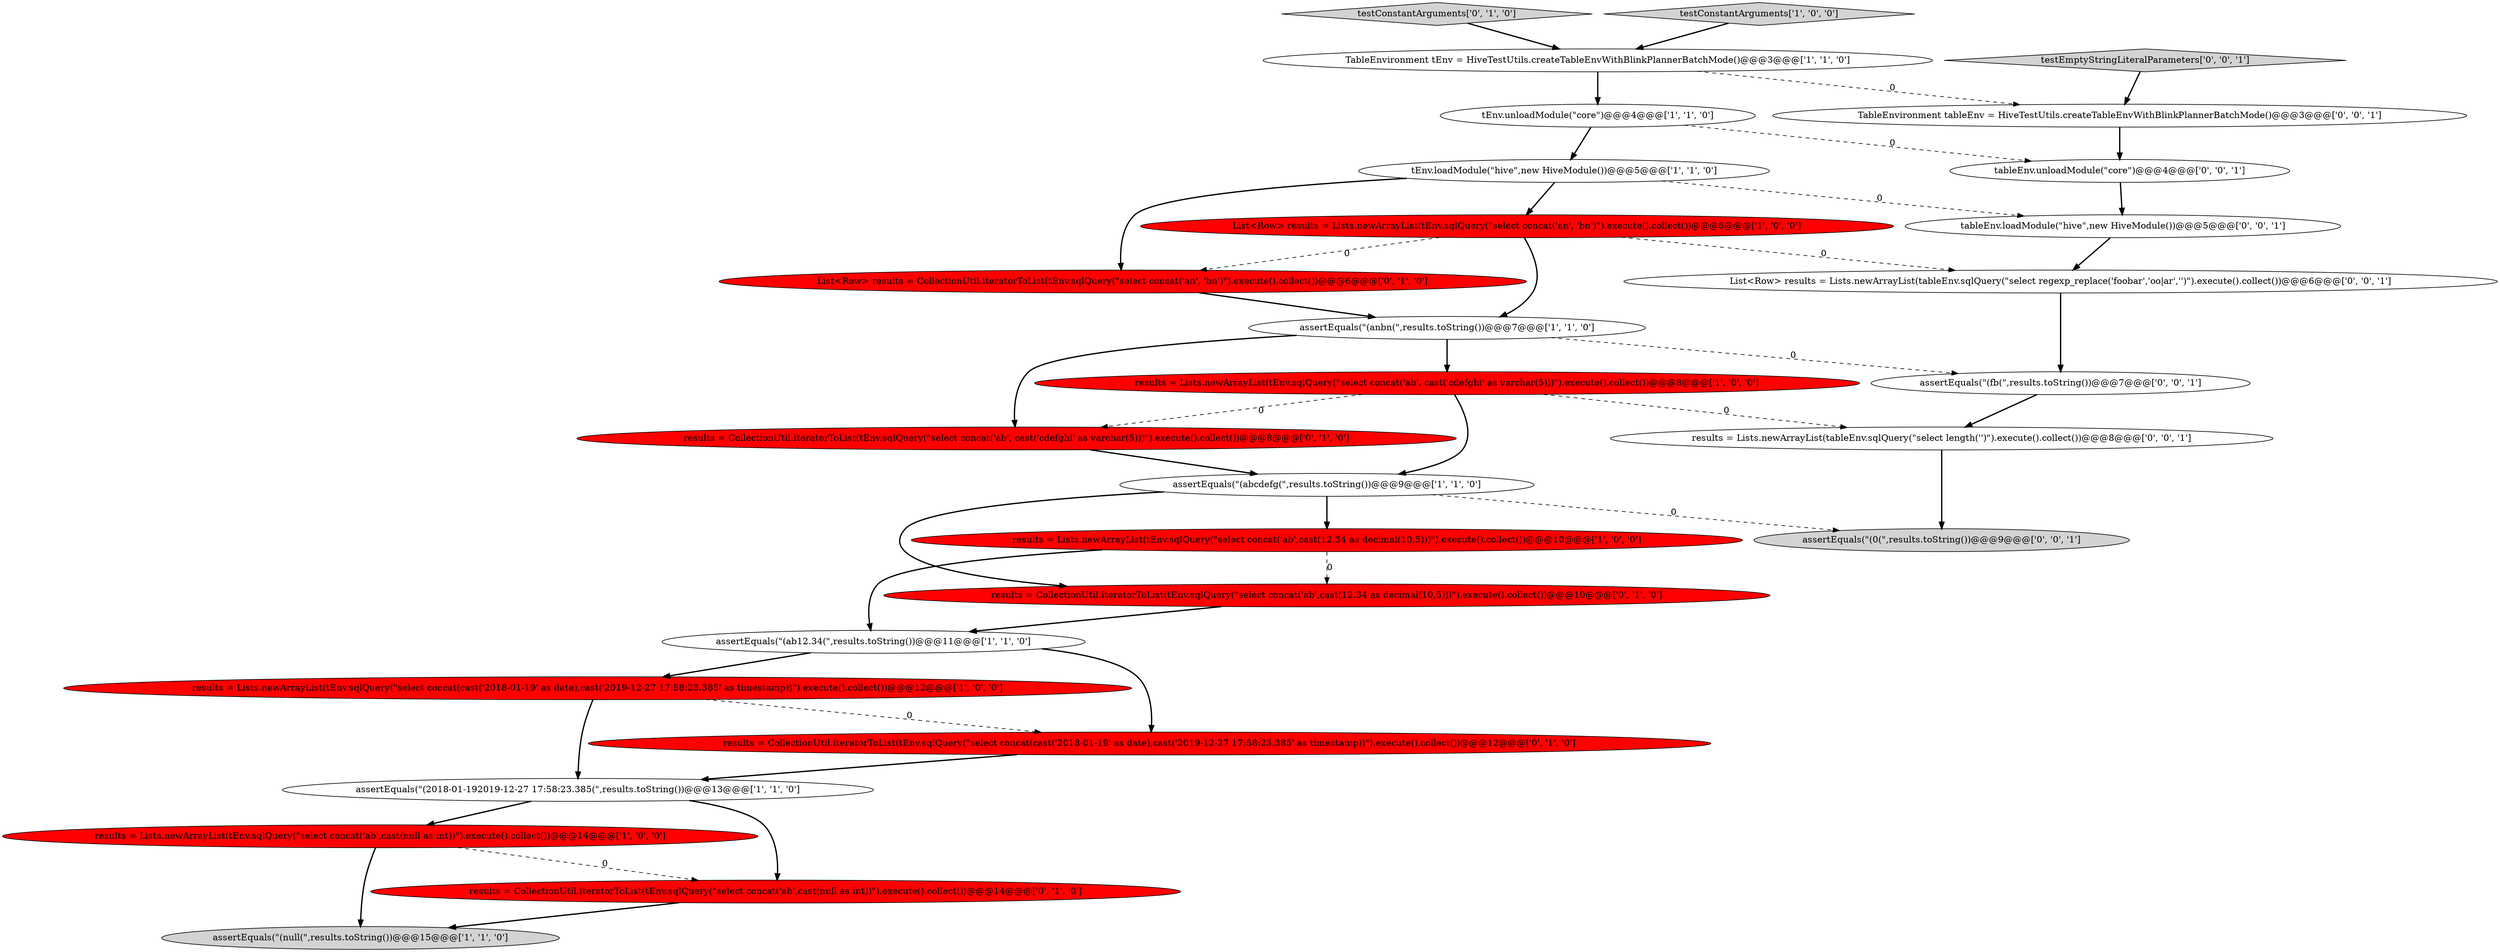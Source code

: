 digraph {
0 [style = filled, label = "results = Lists.newArrayList(tEnv.sqlQuery(\"select concat('ab', cast('cdefghi' as varchar(5)))\").execute().collect())@@@8@@@['1', '0', '0']", fillcolor = red, shape = ellipse image = "AAA1AAABBB1BBB"];
25 [style = filled, label = "TableEnvironment tableEnv = HiveTestUtils.createTableEnvWithBlinkPlannerBatchMode()@@@3@@@['0', '0', '1']", fillcolor = white, shape = ellipse image = "AAA0AAABBB3BBB"];
23 [style = filled, label = "assertEquals(\"(0(\",results.toString())@@@9@@@['0', '0', '1']", fillcolor = lightgray, shape = ellipse image = "AAA0AAABBB3BBB"];
9 [style = filled, label = "assertEquals(\"(null(\",results.toString())@@@15@@@['1', '1', '0']", fillcolor = lightgray, shape = ellipse image = "AAA0AAABBB1BBB"];
3 [style = filled, label = "tEnv.loadModule(\"hive\",new HiveModule())@@@5@@@['1', '1', '0']", fillcolor = white, shape = ellipse image = "AAA0AAABBB1BBB"];
1 [style = filled, label = "assertEquals(\"(ab12.34(\",results.toString())@@@11@@@['1', '1', '0']", fillcolor = white, shape = ellipse image = "AAA0AAABBB1BBB"];
8 [style = filled, label = "tEnv.unloadModule(\"core\")@@@4@@@['1', '1', '0']", fillcolor = white, shape = ellipse image = "AAA0AAABBB1BBB"];
5 [style = filled, label = "List<Row> results = Lists.newArrayList(tEnv.sqlQuery(\"select concat('an', 'bn')\").execute().collect())@@@6@@@['1', '0', '0']", fillcolor = red, shape = ellipse image = "AAA1AAABBB1BBB"];
10 [style = filled, label = "results = Lists.newArrayList(tEnv.sqlQuery(\"select concat('ab',cast(12.34 as decimal(10,5)))\").execute().collect())@@@10@@@['1', '0', '0']", fillcolor = red, shape = ellipse image = "AAA1AAABBB1BBB"];
14 [style = filled, label = "results = CollectionUtil.iteratorToList(tEnv.sqlQuery(\"select concat('ab',cast(null as int))\").execute().collect())@@@14@@@['0', '1', '0']", fillcolor = red, shape = ellipse image = "AAA1AAABBB2BBB"];
21 [style = filled, label = "assertEquals(\"(fb(\",results.toString())@@@7@@@['0', '0', '1']", fillcolor = white, shape = ellipse image = "AAA0AAABBB3BBB"];
16 [style = filled, label = "results = CollectionUtil.iteratorToList(tEnv.sqlQuery(\"select concat('ab', cast('cdefghi' as varchar(5)))\").execute().collect())@@@8@@@['0', '1', '0']", fillcolor = red, shape = ellipse image = "AAA1AAABBB2BBB"];
19 [style = filled, label = "List<Row> results = CollectionUtil.iteratorToList(tEnv.sqlQuery(\"select concat('an', 'bn')\").execute().collect())@@@6@@@['0', '1', '0']", fillcolor = red, shape = ellipse image = "AAA1AAABBB2BBB"];
17 [style = filled, label = "results = CollectionUtil.iteratorToList(tEnv.sqlQuery(\"select concat('ab',cast(12.34 as decimal(10,5)))\").execute().collect())@@@10@@@['0', '1', '0']", fillcolor = red, shape = ellipse image = "AAA1AAABBB2BBB"];
2 [style = filled, label = "assertEquals(\"(anbn(\",results.toString())@@@7@@@['1', '1', '0']", fillcolor = white, shape = ellipse image = "AAA0AAABBB1BBB"];
6 [style = filled, label = "results = Lists.newArrayList(tEnv.sqlQuery(\"select concat('ab',cast(null as int))\").execute().collect())@@@14@@@['1', '0', '0']", fillcolor = red, shape = ellipse image = "AAA1AAABBB1BBB"];
13 [style = filled, label = "assertEquals(\"(abcdefg(\",results.toString())@@@9@@@['1', '1', '0']", fillcolor = white, shape = ellipse image = "AAA0AAABBB1BBB"];
26 [style = filled, label = "tableEnv.unloadModule(\"core\")@@@4@@@['0', '0', '1']", fillcolor = white, shape = ellipse image = "AAA0AAABBB3BBB"];
12 [style = filled, label = "TableEnvironment tEnv = HiveTestUtils.createTableEnvWithBlinkPlannerBatchMode()@@@3@@@['1', '1', '0']", fillcolor = white, shape = ellipse image = "AAA0AAABBB1BBB"];
15 [style = filled, label = "testConstantArguments['0', '1', '0']", fillcolor = lightgray, shape = diamond image = "AAA0AAABBB2BBB"];
4 [style = filled, label = "assertEquals(\"(2018-01-192019-12-27 17:58:23.385(\",results.toString())@@@13@@@['1', '1', '0']", fillcolor = white, shape = ellipse image = "AAA0AAABBB1BBB"];
11 [style = filled, label = "results = Lists.newArrayList(tEnv.sqlQuery(\"select concat(cast('2018-01-19' as date),cast('2019-12-27 17:58:23.385' as timestamp))\").execute().collect())@@@12@@@['1', '0', '0']", fillcolor = red, shape = ellipse image = "AAA1AAABBB1BBB"];
18 [style = filled, label = "results = CollectionUtil.iteratorToList(tEnv.sqlQuery(\"select concat(cast('2018-01-19' as date),cast('2019-12-27 17:58:23.385' as timestamp))\").execute().collect())@@@12@@@['0', '1', '0']", fillcolor = red, shape = ellipse image = "AAA1AAABBB2BBB"];
27 [style = filled, label = "testEmptyStringLiteralParameters['0', '0', '1']", fillcolor = lightgray, shape = diamond image = "AAA0AAABBB3BBB"];
20 [style = filled, label = "tableEnv.loadModule(\"hive\",new HiveModule())@@@5@@@['0', '0', '1']", fillcolor = white, shape = ellipse image = "AAA0AAABBB3BBB"];
24 [style = filled, label = "List<Row> results = Lists.newArrayList(tableEnv.sqlQuery(\"select regexp_replace('foobar','oo|ar','')\").execute().collect())@@@6@@@['0', '0', '1']", fillcolor = white, shape = ellipse image = "AAA0AAABBB3BBB"];
7 [style = filled, label = "testConstantArguments['1', '0', '0']", fillcolor = lightgray, shape = diamond image = "AAA0AAABBB1BBB"];
22 [style = filled, label = "results = Lists.newArrayList(tableEnv.sqlQuery(\"select length('')\").execute().collect())@@@8@@@['0', '0', '1']", fillcolor = white, shape = ellipse image = "AAA0AAABBB3BBB"];
13->10 [style = bold, label=""];
16->13 [style = bold, label=""];
4->14 [style = bold, label=""];
0->13 [style = bold, label=""];
17->1 [style = bold, label=""];
4->6 [style = bold, label=""];
7->12 [style = bold, label=""];
11->4 [style = bold, label=""];
8->3 [style = bold, label=""];
0->16 [style = dashed, label="0"];
5->24 [style = dashed, label="0"];
1->18 [style = bold, label=""];
19->2 [style = bold, label=""];
6->14 [style = dashed, label="0"];
13->23 [style = dashed, label="0"];
22->23 [style = bold, label=""];
0->22 [style = dashed, label="0"];
1->11 [style = bold, label=""];
13->17 [style = bold, label=""];
5->2 [style = bold, label=""];
3->5 [style = bold, label=""];
2->0 [style = bold, label=""];
12->25 [style = dashed, label="0"];
18->4 [style = bold, label=""];
3->19 [style = bold, label=""];
24->21 [style = bold, label=""];
2->21 [style = dashed, label="0"];
21->22 [style = bold, label=""];
12->8 [style = bold, label=""];
11->18 [style = dashed, label="0"];
3->20 [style = dashed, label="0"];
25->26 [style = bold, label=""];
10->17 [style = dashed, label="0"];
14->9 [style = bold, label=""];
15->12 [style = bold, label=""];
6->9 [style = bold, label=""];
20->24 [style = bold, label=""];
10->1 [style = bold, label=""];
5->19 [style = dashed, label="0"];
27->25 [style = bold, label=""];
26->20 [style = bold, label=""];
8->26 [style = dashed, label="0"];
2->16 [style = bold, label=""];
}
